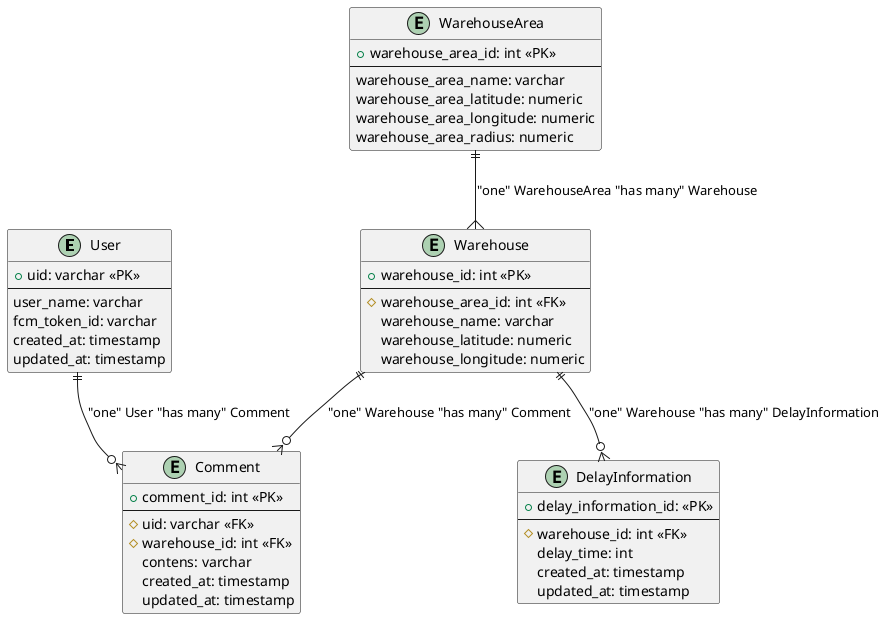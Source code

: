 @startuml fleet-tracker

entity User as "User" {
    + uid: varchar <<PK>>
    --
    user_name: varchar
    fcm_token_id: varchar
    created_at: timestamp
    updated_at: timestamp
}

entity WarehouseArea as "WarehouseArea" {
    + warehouse_area_id: int <<PK>>
    --
    warehouse_area_name: varchar
    warehouse_area_latitude: numeric
    warehouse_area_longitude: numeric
    warehouse_area_radius: numeric
}

entity Warehouse as "Warehouse" {
    + warehouse_id: int <<PK>>
    --
    # warehouse_area_id: int <<FK>>
    warehouse_name: varchar
    warehouse_latitude: numeric
    warehouse_longitude: numeric
}

entity DelayInformation as "DelayInformation" {
    + delay_information_id: <<PK>>
    --
    # warehouse_id: int <<FK>>
    delay_time: int
    created_at: timestamp
    updated_at: timestamp
}

entity Comment as "Comment" {
    + comment_id: int <<PK>>
    --
    # uid: varchar <<FK>>
    # warehouse_id: int <<FK>>
    contens: varchar
    created_at: timestamp
    updated_at: timestamp
}

"WarehouseArea" ||--{ "Warehouse" : "one" WarehouseArea "has many" Warehouse
"Warehouse" ||--o{ "DelayInformation" : "one" Warehouse "has many" DelayInformation
"User" ||--o{ "Comment" : "one" User "has many" Comment
"Warehouse" ||--o{ "Comment" : "one" Warehouse "has many" Comment

@enduml